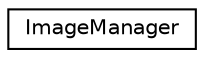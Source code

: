 digraph "Graphical Class Hierarchy"
{
 // LATEX_PDF_SIZE
  edge [fontname="Helvetica",fontsize="10",labelfontname="Helvetica",labelfontsize="10"];
  node [fontname="Helvetica",fontsize="10",shape=record];
  rankdir="LR";
  Node0 [label="ImageManager",height=0.2,width=0.4,color="black", fillcolor="white", style="filled",URL="$classImageManager.html",tooltip=" "];
}
